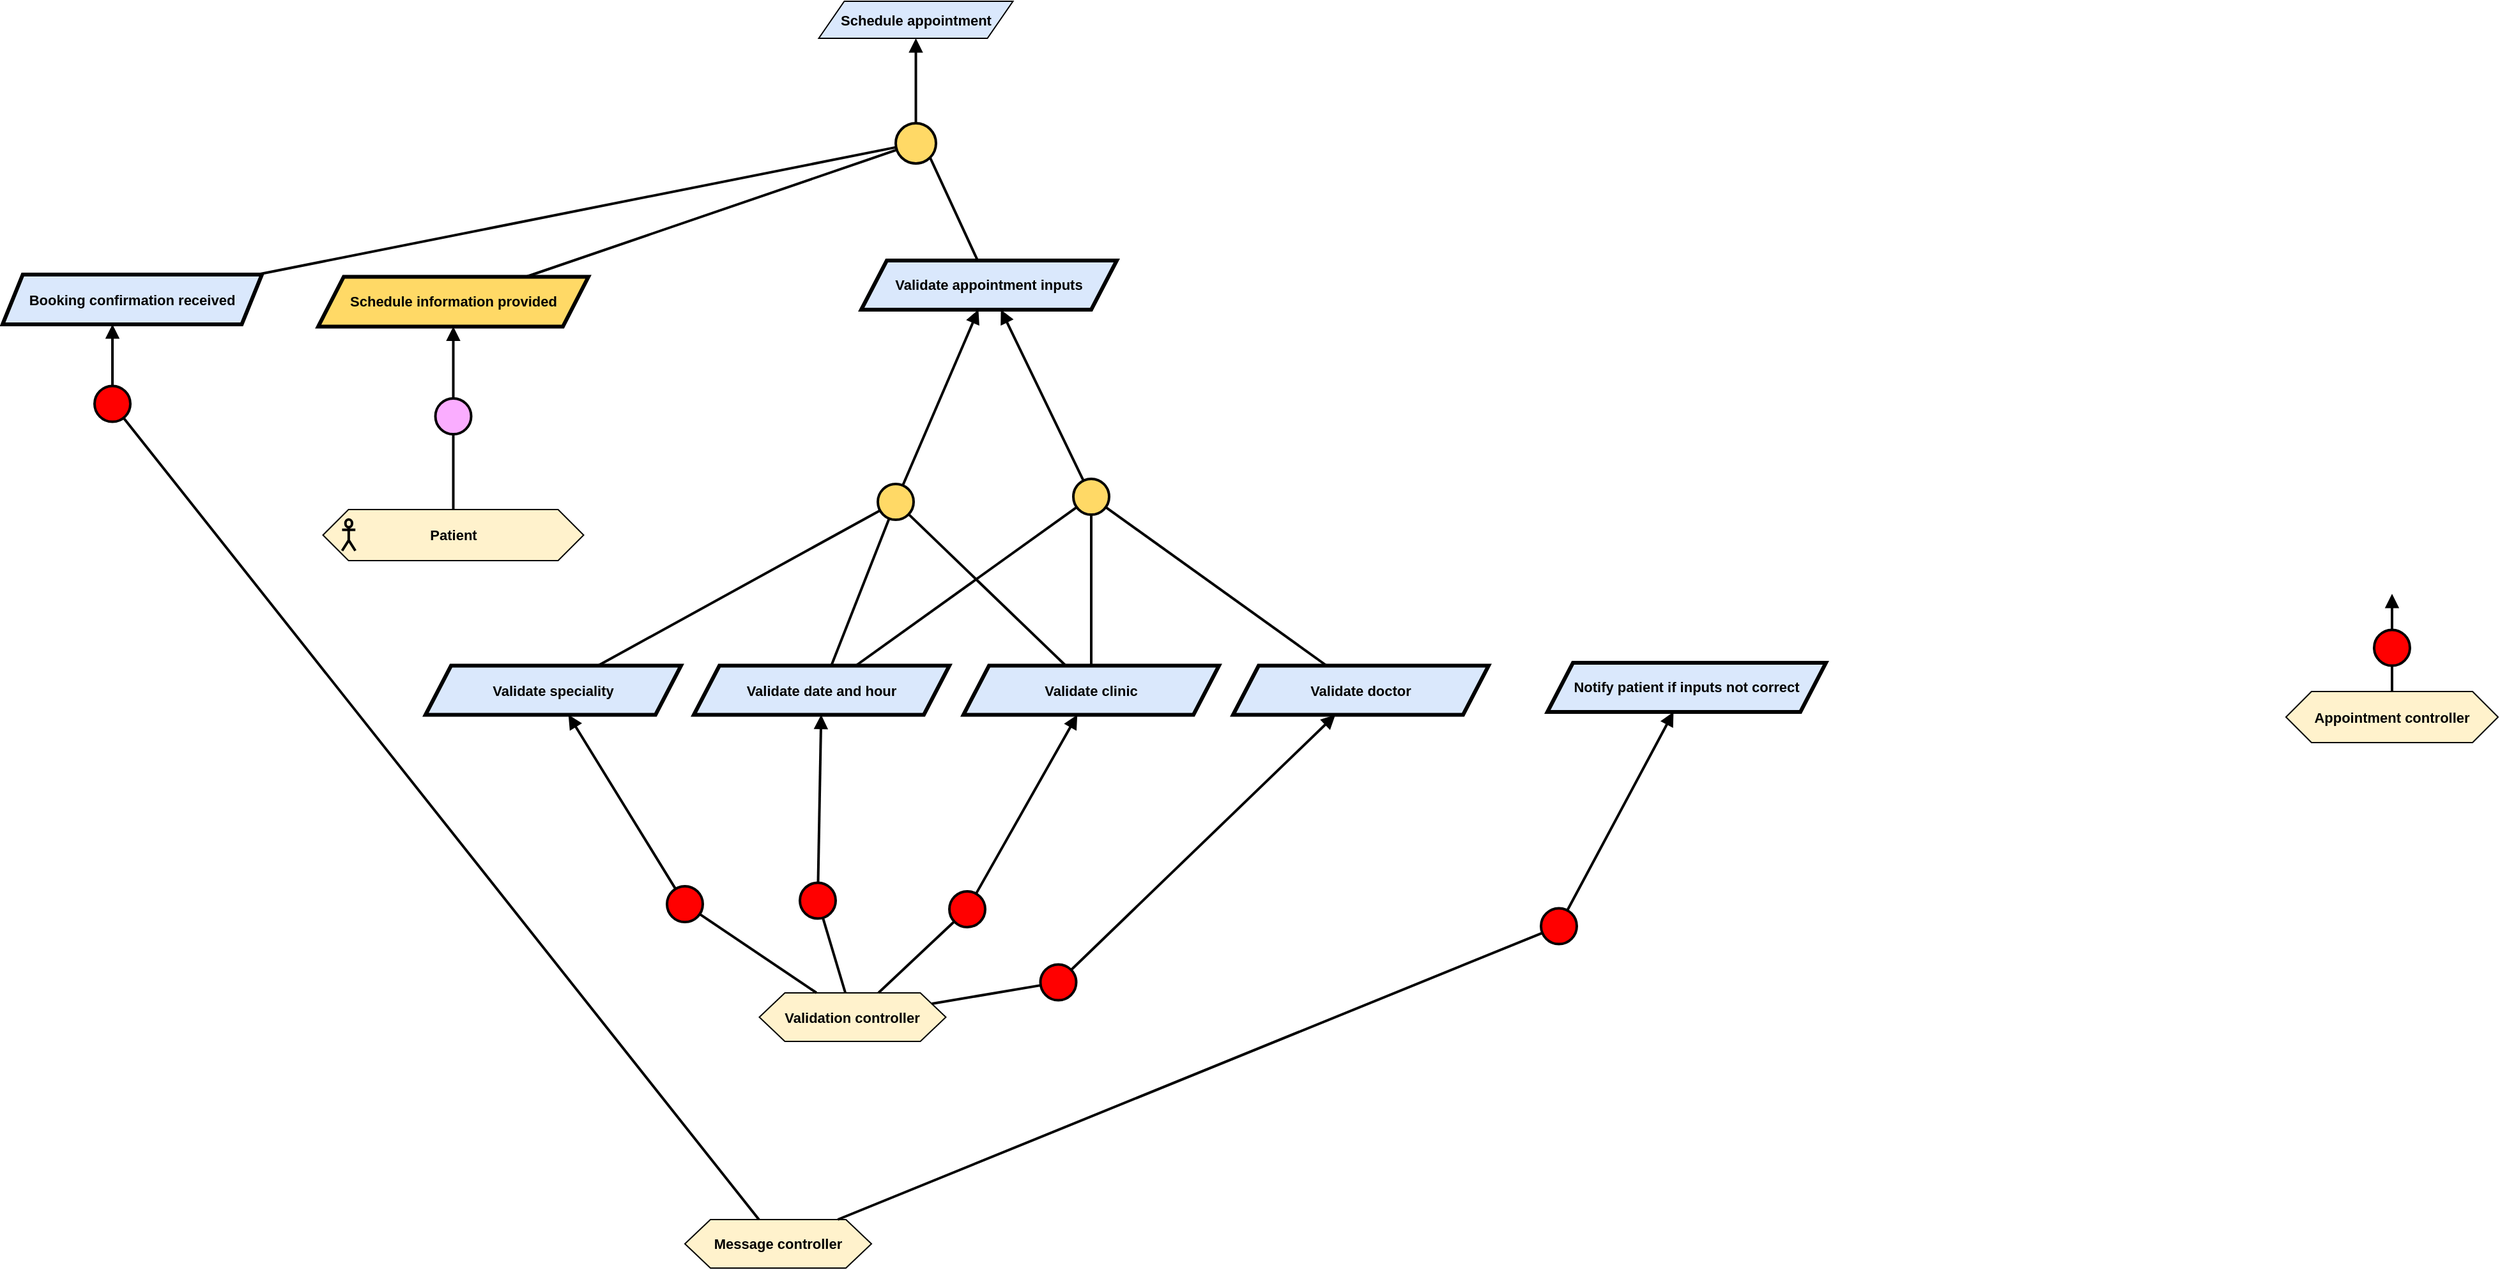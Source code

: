 <mxfile version="24.2.5" type="github">
  <diagram name="Page-1" id="M_wEQLcIumDKBrQ4-JNB">
    <mxGraphModel dx="8118" dy="632" grid="0" gridSize="10" guides="1" tooltips="1" connect="1" arrows="1" fold="1" page="0" pageScale="1" pageWidth="827" pageHeight="1169" math="0" shadow="0">
      <root>
        <mxCell id="0" />
        <mxCell id="1" parent="0" />
        <mxCell id="FIXR1feLg8hahodherzo-3" value="&lt;b&gt;Schedule appointment&lt;/b&gt;" style="shape=parallelogram;perimeter=parallelogramPerimeter;whiteSpace=wrap;html=1;fixedSize=1;fillColor=#dae8fc;strokeColor=#000000;fontFamily=Helvetica;fontSize=11;fontColor=default;labelBackgroundColor=none;" vertex="1" parent="1">
          <mxGeometry x="-4708.25" y="1134" width="152" height="29" as="geometry" />
        </mxCell>
        <mxCell id="FIXR1feLg8hahodherzo-21" value="&lt;div&gt;&lt;b&gt;Validation controller&lt;/b&gt;&lt;/div&gt;" style="shape=hexagon;perimeter=hexagonPerimeter2;whiteSpace=wrap;html=1;fixedSize=1;fillColor=#FFF2CC;fontFamily=Helvetica;fontSize=11;fontColor=default;labelBackgroundColor=none;" vertex="1" parent="1">
          <mxGeometry x="-4754.75" y="1910.5" width="146" height="38" as="geometry" />
        </mxCell>
        <mxCell id="FIXR1feLg8hahodherzo-30" value="&lt;div&gt;&lt;b&gt;Message controller&lt;/b&gt;&lt;/div&gt;" style="shape=hexagon;perimeter=hexagonPerimeter2;whiteSpace=wrap;html=1;fixedSize=1;fillColor=#FFF2CC;fontFamily=Helvetica;fontSize=11;fontColor=default;labelBackgroundColor=none;" vertex="1" parent="1">
          <mxGeometry x="-4813" y="2088" width="146" height="38" as="geometry" />
        </mxCell>
        <mxCell id="FIXR1feLg8hahodherzo-34" value="&lt;b&gt;Booking confirmation received&lt;/b&gt;" style="shape=parallelogram;perimeter=parallelogramPerimeter;whiteSpace=wrap;html=1;fixedSize=1;fillColor=#dae8fc;strokeColor=#000000;strokeWidth=3;fontFamily=Helvetica;fontSize=11;fontColor=default;labelBackgroundColor=none;size=15.809;" vertex="1" parent="1">
          <mxGeometry x="-5347" y="1348" width="203" height="39" as="geometry" />
        </mxCell>
        <mxCell id="FIXR1feLg8hahodherzo-35" value="&lt;b&gt;Schedule information provided&lt;/b&gt;" style="shape=parallelogram;perimeter=parallelogramPerimeter;whiteSpace=wrap;html=1;fixedSize=1;fillColor=#FFD966;strokeColor=#000000;strokeWidth=3;fontFamily=Helvetica;fontSize=11;fontColor=default;labelBackgroundColor=none;" vertex="1" parent="1">
          <mxGeometry x="-5100" y="1349.75" width="211.5" height="39" as="geometry" />
        </mxCell>
        <mxCell id="FIXR1feLg8hahodherzo-36" value="&lt;b&gt;Validate appointment inputs&lt;/b&gt;" style="shape=parallelogram;perimeter=parallelogramPerimeter;whiteSpace=wrap;html=1;fixedSize=1;fillColor=#dae8fc;strokeColor=#000000;strokeWidth=3;fontFamily=Helvetica;fontSize=11;fontColor=default;labelBackgroundColor=none;" vertex="1" parent="1">
          <mxGeometry x="-4675" y="1337" width="200" height="38.5" as="geometry" />
        </mxCell>
        <mxCell id="FIXR1feLg8hahodherzo-37" value="" style="group;fontFamily=Helvetica;fontSize=11;fontColor=default;labelBackgroundColor=default;" vertex="1" connectable="0" parent="1">
          <mxGeometry x="-5096.25" y="1532" width="204" height="40" as="geometry" />
        </mxCell>
        <mxCell id="FIXR1feLg8hahodherzo-38" value="&lt;b&gt;Patient&lt;/b&gt;" style="shape=hexagon;perimeter=hexagonPerimeter2;whiteSpace=wrap;html=1;fixedSize=1;fillColor=#FFF2CC;fontFamily=Helvetica;fontSize=11;fontColor=default;labelBackgroundColor=none;" vertex="1" parent="FIXR1feLg8hahodherzo-37">
          <mxGeometry width="204" height="40" as="geometry" />
        </mxCell>
        <mxCell id="FIXR1feLg8hahodherzo-39" value="" style="shape=umlActor;verticalLabelPosition=bottom;verticalAlign=top;html=1;outlineConnect=0;fillColor=none;strokeWidth=2;fontFamily=Helvetica;fontSize=11;fontColor=default;labelBackgroundColor=default;" vertex="1" parent="FIXR1feLg8hahodherzo-37">
          <mxGeometry x="14.983" y="7.75" width="10.373" height="24.5" as="geometry" />
        </mxCell>
        <mxCell id="FIXR1feLg8hahodherzo-40" value="" style="ellipse;whiteSpace=wrap;html=1;aspect=fixed;fillColor=#FAADFF;strokeWidth=2;fontFamily=Helvetica;fontSize=11;fontColor=default;labelBackgroundColor=default;" vertex="1" parent="1">
          <mxGeometry x="-5008.25" y="1445" width="28" height="28" as="geometry" />
        </mxCell>
        <mxCell id="FIXR1feLg8hahodherzo-41" value="" style="endArrow=block;html=1;rounded=0;endFill=1;strokeWidth=2;strokeColor=default;align=center;verticalAlign=middle;fontFamily=Helvetica;fontSize=11;fontColor=default;labelBackgroundColor=default;" edge="1" parent="1" source="FIXR1feLg8hahodherzo-40" target="FIXR1feLg8hahodherzo-35">
          <mxGeometry width="50" height="50" relative="1" as="geometry">
            <mxPoint x="-4902.065" y="1432.222" as="sourcePoint" />
            <mxPoint x="-4628.758" y="1524.844" as="targetPoint" />
          </mxGeometry>
        </mxCell>
        <mxCell id="FIXR1feLg8hahodherzo-42" value="" style="endArrow=none;html=1;rounded=0;strokeWidth=2;strokeColor=default;align=center;verticalAlign=middle;fontFamily=Helvetica;fontSize=11;fontColor=default;labelBackgroundColor=default;" edge="1" parent="1" source="FIXR1feLg8hahodherzo-38" target="FIXR1feLg8hahodherzo-40">
          <mxGeometry width="50" height="50" relative="1" as="geometry">
            <mxPoint x="-4820" y="1496.25" as="sourcePoint" />
            <mxPoint x="-4878.06" y="1430.25" as="targetPoint" />
          </mxGeometry>
        </mxCell>
        <mxCell id="FIXR1feLg8hahodherzo-43" value="" style="ellipse;whiteSpace=wrap;html=1;aspect=fixed;fillColor=#FFD966;strokeWidth=2;" vertex="1" parent="1">
          <mxGeometry x="-4648" y="1229.5" width="31.5" height="31.5" as="geometry" />
        </mxCell>
        <mxCell id="FIXR1feLg8hahodherzo-44" value="" style="endArrow=block;html=1;rounded=0;endFill=1;strokeWidth=2;" edge="1" parent="1" source="FIXR1feLg8hahodherzo-43" target="FIXR1feLg8hahodherzo-3">
          <mxGeometry width="50" height="50" relative="1" as="geometry">
            <mxPoint x="-4851.005" y="1273.972" as="sourcePoint" />
            <mxPoint x="-4855" y="1229" as="targetPoint" />
          </mxGeometry>
        </mxCell>
        <mxCell id="FIXR1feLg8hahodherzo-45" value="" style="endArrow=none;html=1;rounded=0;strokeWidth=2;" edge="1" parent="1" source="FIXR1feLg8hahodherzo-35" target="FIXR1feLg8hahodherzo-43">
          <mxGeometry width="50" height="50" relative="1" as="geometry">
            <mxPoint x="-4852" y="1336" as="sourcePoint" />
            <mxPoint x="-4827" y="1272" as="targetPoint" />
          </mxGeometry>
        </mxCell>
        <mxCell id="FIXR1feLg8hahodherzo-46" value="" style="endArrow=none;html=1;rounded=0;entryX=1;entryY=1;entryDx=0;entryDy=0;strokeWidth=2;" edge="1" parent="1" source="FIXR1feLg8hahodherzo-36" target="FIXR1feLg8hahodherzo-43">
          <mxGeometry width="50" height="50" relative="1" as="geometry">
            <mxPoint x="-4831" y="1382" as="sourcePoint" />
            <mxPoint x="-4781" y="1332" as="targetPoint" />
          </mxGeometry>
        </mxCell>
        <mxCell id="FIXR1feLg8hahodherzo-47" value="" style="endArrow=none;html=1;rounded=0;strokeWidth=2;" edge="1" parent="1" source="FIXR1feLg8hahodherzo-43" target="FIXR1feLg8hahodherzo-34">
          <mxGeometry width="50" height="50" relative="1" as="geometry">
            <mxPoint x="-4511" y="1335" as="sourcePoint" />
            <mxPoint x="-4461" y="1285" as="targetPoint" />
          </mxGeometry>
        </mxCell>
        <mxCell id="FIXR1feLg8hahodherzo-48" value="&lt;b&gt;Appointment controller&lt;/b&gt;" style="shape=hexagon;perimeter=hexagonPerimeter2;whiteSpace=wrap;html=1;fixedSize=1;fillColor=#FFF2CC;fontFamily=Helvetica;fontSize=11;fontColor=default;labelBackgroundColor=none;" vertex="1" parent="1">
          <mxGeometry x="-3560" y="1674.5" width="166" height="40" as="geometry" />
        </mxCell>
        <mxCell id="FIXR1feLg8hahodherzo-52" value="" style="ellipse;whiteSpace=wrap;html=1;aspect=fixed;fillColor=#FF0000;strokeWidth=2;" vertex="1" parent="1">
          <mxGeometry x="-5275" y="1435.25" width="28" height="28" as="geometry" />
        </mxCell>
        <mxCell id="FIXR1feLg8hahodherzo-53" value="" style="endArrow=block;html=1;rounded=0;endFill=1;strokeWidth=2;" edge="1" parent="1" source="FIXR1feLg8hahodherzo-52">
          <mxGeometry width="50" height="50" relative="1" as="geometry">
            <mxPoint x="-4733.505" y="1433.972" as="sourcePoint" />
            <mxPoint x="-5261" y="1387" as="targetPoint" />
          </mxGeometry>
        </mxCell>
        <mxCell id="FIXR1feLg8hahodherzo-54" value="" style="endArrow=none;html=1;rounded=0;strokeWidth=2;" edge="1" parent="1" source="FIXR1feLg8hahodherzo-30" target="FIXR1feLg8hahodherzo-52">
          <mxGeometry width="50" height="50" relative="1" as="geometry">
            <mxPoint x="-4733.091" y="1465" as="sourcePoint" />
            <mxPoint x="-4709.5" y="1432" as="targetPoint" />
            <Array as="points" />
          </mxGeometry>
        </mxCell>
        <mxCell id="FIXR1feLg8hahodherzo-80" value="" style="ellipse;whiteSpace=wrap;html=1;aspect=fixed;fillColor=#FF0000;strokeWidth=2;" vertex="1" parent="1">
          <mxGeometry x="-3491" y="1626.25" width="28" height="28" as="geometry" />
        </mxCell>
        <mxCell id="FIXR1feLg8hahodherzo-81" value="" style="endArrow=block;html=1;rounded=0;endFill=1;strokeWidth=2;" edge="1" source="FIXR1feLg8hahodherzo-80" parent="1">
          <mxGeometry width="50" height="50" relative="1" as="geometry">
            <mxPoint x="-3515.005" y="1624.222" as="sourcePoint" />
            <mxPoint x="-3477" y="1598" as="targetPoint" />
          </mxGeometry>
        </mxCell>
        <mxCell id="FIXR1feLg8hahodherzo-82" value="" style="endArrow=none;html=1;rounded=0;strokeWidth=2;" edge="1" target="FIXR1feLg8hahodherzo-80" parent="1" source="FIXR1feLg8hahodherzo-48">
          <mxGeometry width="50" height="50" relative="1" as="geometry">
            <mxPoint x="-3516" y="1686.25" as="sourcePoint" />
            <mxPoint x="-3491" y="1622.25" as="targetPoint" />
          </mxGeometry>
        </mxCell>
        <mxCell id="FIXR1feLg8hahodherzo-95" value="&lt;b&gt;Validate speciality&lt;/b&gt;" style="shape=parallelogram;perimeter=parallelogramPerimeter;whiteSpace=wrap;html=1;fixedSize=1;fillColor=#dae8fc;strokeColor=#000000;strokeWidth=3;fontFamily=Helvetica;fontSize=11;fontColor=default;labelBackgroundColor=none;" vertex="1" parent="1">
          <mxGeometry x="-5016" y="1654.25" width="200" height="38.5" as="geometry" />
        </mxCell>
        <mxCell id="FIXR1feLg8hahodherzo-97" value="&lt;b&gt;Validate date and hour&lt;/b&gt;" style="shape=parallelogram;perimeter=parallelogramPerimeter;whiteSpace=wrap;html=1;fixedSize=1;fillColor=#dae8fc;strokeColor=#000000;strokeWidth=3;fontFamily=Helvetica;fontSize=11;fontColor=default;labelBackgroundColor=none;" vertex="1" parent="1">
          <mxGeometry x="-4806" y="1654.25" width="200" height="38.5" as="geometry" />
        </mxCell>
        <mxCell id="FIXR1feLg8hahodherzo-98" value="&lt;b&gt;Validate clinic&lt;/b&gt;" style="shape=parallelogram;perimeter=parallelogramPerimeter;whiteSpace=wrap;html=1;fixedSize=1;fillColor=#dae8fc;strokeColor=#000000;strokeWidth=3;fontFamily=Helvetica;fontSize=11;fontColor=default;labelBackgroundColor=none;" vertex="1" parent="1">
          <mxGeometry x="-4595" y="1654.25" width="200" height="38.5" as="geometry" />
        </mxCell>
        <mxCell id="FIXR1feLg8hahodherzo-99" value="" style="ellipse;whiteSpace=wrap;html=1;aspect=fixed;fillColor=#FFD966;strokeWidth=2;" vertex="1" parent="1">
          <mxGeometry x="-4662" y="1512" width="28" height="28" as="geometry" />
        </mxCell>
        <mxCell id="FIXR1feLg8hahodherzo-100" value="" style="endArrow=none;html=1;rounded=0;strokeWidth=2;" edge="1" source="FIXR1feLg8hahodherzo-95" target="FIXR1feLg8hahodherzo-99" parent="1">
          <mxGeometry width="50" height="50" relative="1" as="geometry">
            <mxPoint x="-4497.75" y="1828" as="sourcePoint" />
            <mxPoint x="-4472.75" y="1764" as="targetPoint" />
          </mxGeometry>
        </mxCell>
        <mxCell id="FIXR1feLg8hahodherzo-102" value="" style="endArrow=none;html=1;rounded=0;strokeWidth=2;" edge="1" source="FIXR1feLg8hahodherzo-97" target="FIXR1feLg8hahodherzo-99" parent="1">
          <mxGeometry width="50" height="50" relative="1" as="geometry">
            <mxPoint x="-4356.75" y="1763" as="sourcePoint" />
            <mxPoint x="-4379.75" y="1733" as="targetPoint" />
          </mxGeometry>
        </mxCell>
        <mxCell id="FIXR1feLg8hahodherzo-103" value="" style="endArrow=none;html=1;rounded=0;strokeWidth=2;" edge="1" source="FIXR1feLg8hahodherzo-98" target="FIXR1feLg8hahodherzo-99" parent="1">
          <mxGeometry width="50" height="50" relative="1" as="geometry">
            <mxPoint x="-4401.75" y="1793" as="sourcePoint" />
            <mxPoint x="-4424.75" y="1763" as="targetPoint" />
          </mxGeometry>
        </mxCell>
        <mxCell id="FIXR1feLg8hahodherzo-107" value="&lt;b&gt;Validate doctor&lt;/b&gt;" style="shape=parallelogram;perimeter=parallelogramPerimeter;whiteSpace=wrap;html=1;fixedSize=1;fillColor=#dae8fc;strokeColor=#000000;strokeWidth=3;fontFamily=Helvetica;fontSize=11;fontColor=default;labelBackgroundColor=none;" vertex="1" parent="1">
          <mxGeometry x="-4384" y="1654.25" width="200" height="38.5" as="geometry" />
        </mxCell>
        <mxCell id="FIXR1feLg8hahodherzo-108" value="" style="endArrow=none;html=1;rounded=0;strokeWidth=2;" edge="1" parent="1" source="FIXR1feLg8hahodherzo-107" target="FIXR1feLg8hahodherzo-132">
          <mxGeometry width="50" height="50" relative="1" as="geometry">
            <mxPoint x="-4048.75" y="1770" as="sourcePoint" />
            <mxPoint x="-4207.75" y="1716" as="targetPoint" />
          </mxGeometry>
        </mxCell>
        <mxCell id="FIXR1feLg8hahodherzo-110" value="" style="endArrow=block;html=1;rounded=0;endFill=1;strokeWidth=2;" edge="1" source="FIXR1feLg8hahodherzo-99" parent="1" target="FIXR1feLg8hahodherzo-36">
          <mxGeometry width="50" height="50" relative="1" as="geometry">
            <mxPoint x="-4207.278" y="1675.01" as="sourcePoint" />
            <mxPoint x="-4447.75" y="1508.5" as="targetPoint" />
          </mxGeometry>
        </mxCell>
        <mxCell id="FIXR1feLg8hahodherzo-112" value="" style="ellipse;whiteSpace=wrap;html=1;aspect=fixed;fillColor=#FF0000;strokeWidth=2;direction=south;" vertex="1" parent="1">
          <mxGeometry x="-4827" y="1827" width="28" height="28" as="geometry" />
        </mxCell>
        <mxCell id="FIXR1feLg8hahodherzo-113" value="" style="endArrow=block;html=1;rounded=0;endFill=1;strokeWidth=2;" edge="1" source="FIXR1feLg8hahodherzo-112" parent="1" target="FIXR1feLg8hahodherzo-95">
          <mxGeometry width="50" height="50" relative="1" as="geometry">
            <mxPoint x="-4588.655" y="1794.222" as="sourcePoint" />
            <mxPoint x="-4602.75" y="1761.25" as="targetPoint" />
          </mxGeometry>
        </mxCell>
        <mxCell id="FIXR1feLg8hahodherzo-114" value="" style="endArrow=none;html=1;rounded=0;strokeWidth=2;" edge="1" target="FIXR1feLg8hahodherzo-112" parent="1" source="FIXR1feLg8hahodherzo-21">
          <mxGeometry width="50" height="50" relative="1" as="geometry">
            <mxPoint x="-4809.75" y="2022.5" as="sourcePoint" />
            <mxPoint x="-4564.65" y="1792.25" as="targetPoint" />
          </mxGeometry>
        </mxCell>
        <mxCell id="FIXR1feLg8hahodherzo-117" value="" style="ellipse;whiteSpace=wrap;html=1;aspect=fixed;fillColor=#FF0000;strokeWidth=2;" vertex="1" parent="1">
          <mxGeometry x="-4723" y="1824.25" width="28" height="28" as="geometry" />
        </mxCell>
        <mxCell id="FIXR1feLg8hahodherzo-118" value="" style="endArrow=block;html=1;rounded=0;endFill=1;strokeWidth=2;" edge="1" parent="1" source="FIXR1feLg8hahodherzo-117" target="FIXR1feLg8hahodherzo-97">
          <mxGeometry width="50" height="50" relative="1" as="geometry">
            <mxPoint x="-4512.655" y="1786.222" as="sourcePoint" />
            <mxPoint x="-4826.75" y="1685.25" as="targetPoint" />
          </mxGeometry>
        </mxCell>
        <mxCell id="FIXR1feLg8hahodherzo-119" value="" style="endArrow=none;html=1;rounded=0;strokeWidth=2;" edge="1" parent="1" target="FIXR1feLg8hahodherzo-117" source="FIXR1feLg8hahodherzo-21">
          <mxGeometry width="50" height="50" relative="1" as="geometry">
            <mxPoint x="-4649.66" y="1892.5" as="sourcePoint" />
            <mxPoint x="-4488.65" y="1784.25" as="targetPoint" />
          </mxGeometry>
        </mxCell>
        <mxCell id="FIXR1feLg8hahodherzo-120" value="" style="ellipse;whiteSpace=wrap;html=1;aspect=fixed;fillColor=#FF0000;strokeWidth=2;" vertex="1" parent="1">
          <mxGeometry x="-4606" y="1831" width="28" height="28" as="geometry" />
        </mxCell>
        <mxCell id="FIXR1feLg8hahodherzo-121" value="" style="endArrow=block;html=1;rounded=0;endFill=1;strokeWidth=2;" edge="1" parent="1" source="FIXR1feLg8hahodherzo-120" target="FIXR1feLg8hahodherzo-98">
          <mxGeometry width="50" height="50" relative="1" as="geometry">
            <mxPoint x="-4502.655" y="1796.222" as="sourcePoint" />
            <mxPoint x="-4696.75" y="1703.25" as="targetPoint" />
          </mxGeometry>
        </mxCell>
        <mxCell id="FIXR1feLg8hahodherzo-122" value="" style="endArrow=none;html=1;rounded=0;strokeWidth=2;" edge="1" parent="1" target="FIXR1feLg8hahodherzo-120" source="FIXR1feLg8hahodherzo-21">
          <mxGeometry width="50" height="50" relative="1" as="geometry">
            <mxPoint x="-4679.75" y="1920.25" as="sourcePoint" />
            <mxPoint x="-4478.65" y="1794.25" as="targetPoint" />
          </mxGeometry>
        </mxCell>
        <mxCell id="FIXR1feLg8hahodherzo-123" value="" style="ellipse;whiteSpace=wrap;html=1;aspect=fixed;fillColor=#FF0000;strokeWidth=2;" vertex="1" parent="1">
          <mxGeometry x="-4534.75" y="1888.25" width="28" height="28" as="geometry" />
        </mxCell>
        <mxCell id="FIXR1feLg8hahodherzo-124" value="" style="endArrow=block;html=1;rounded=0;endFill=1;strokeWidth=2;" edge="1" parent="1" source="FIXR1feLg8hahodherzo-123" target="FIXR1feLg8hahodherzo-107">
          <mxGeometry width="50" height="50" relative="1" as="geometry">
            <mxPoint x="-4492.655" y="1806.222" as="sourcePoint" />
            <mxPoint x="-4499.75" y="1703.25" as="targetPoint" />
          </mxGeometry>
        </mxCell>
        <mxCell id="FIXR1feLg8hahodherzo-125" value="" style="endArrow=none;html=1;rounded=0;strokeWidth=2;" edge="1" parent="1" source="FIXR1feLg8hahodherzo-21" target="FIXR1feLg8hahodherzo-123">
          <mxGeometry width="50" height="50" relative="1" as="geometry">
            <mxPoint x="-4659.75" y="1920.25" as="sourcePoint" />
            <mxPoint x="-4626.75" y="1868.25" as="targetPoint" />
          </mxGeometry>
        </mxCell>
        <mxCell id="FIXR1feLg8hahodherzo-126" value="&lt;b&gt;Notify patient if inputs not correct&lt;/b&gt;" style="shape=parallelogram;perimeter=parallelogramPerimeter;whiteSpace=wrap;html=1;fixedSize=1;fillColor=#dae8fc;strokeColor=#000000;strokeWidth=3;fontFamily=Helvetica;fontSize=11;fontColor=default;labelBackgroundColor=none;" vertex="1" parent="1">
          <mxGeometry x="-4138" y="1652" width="218" height="38.5" as="geometry" />
        </mxCell>
        <mxCell id="FIXR1feLg8hahodherzo-127" value="" style="ellipse;whiteSpace=wrap;html=1;aspect=fixed;fillColor=#FF0000;strokeWidth=2;" vertex="1" parent="1">
          <mxGeometry x="-4143" y="1844.25" width="28" height="28" as="geometry" />
        </mxCell>
        <mxCell id="FIXR1feLg8hahodherzo-128" value="" style="endArrow=block;html=1;rounded=0;endFill=1;strokeWidth=2;" edge="1" source="FIXR1feLg8hahodherzo-127" parent="1" target="FIXR1feLg8hahodherzo-126">
          <mxGeometry width="50" height="50" relative="1" as="geometry">
            <mxPoint x="-4469.005" y="1756.972" as="sourcePoint" />
            <mxPoint x="-4473" y="1712" as="targetPoint" />
          </mxGeometry>
        </mxCell>
        <mxCell id="FIXR1feLg8hahodherzo-129" value="" style="endArrow=none;html=1;rounded=0;strokeWidth=2;" edge="1" target="FIXR1feLg8hahodherzo-127" parent="1" source="FIXR1feLg8hahodherzo-30">
          <mxGeometry width="50" height="50" relative="1" as="geometry">
            <mxPoint x="-4470" y="1819" as="sourcePoint" />
            <mxPoint x="-4445" y="1755" as="targetPoint" />
          </mxGeometry>
        </mxCell>
        <mxCell id="FIXR1feLg8hahodherzo-132" value="" style="ellipse;whiteSpace=wrap;html=1;aspect=fixed;fillColor=#FFD966;strokeWidth=2;" vertex="1" parent="1">
          <mxGeometry x="-4509" y="1508" width="28" height="28" as="geometry" />
        </mxCell>
        <mxCell id="FIXR1feLg8hahodherzo-133" value="" style="endArrow=block;html=1;rounded=0;endFill=1;strokeWidth=2;" edge="1" parent="1" source="FIXR1feLg8hahodherzo-132" target="FIXR1feLg8hahodherzo-36">
          <mxGeometry width="50" height="50" relative="1" as="geometry">
            <mxPoint x="-4530" y="1530" as="sourcePoint" />
            <mxPoint x="-4502" y="1385" as="targetPoint" />
          </mxGeometry>
        </mxCell>
        <mxCell id="FIXR1feLg8hahodherzo-134" value="" style="endArrow=none;html=1;rounded=0;strokeWidth=2;" edge="1" parent="1" source="FIXR1feLg8hahodherzo-98" target="FIXR1feLg8hahodherzo-132">
          <mxGeometry width="50" height="50" relative="1" as="geometry">
            <mxPoint x="-4492" y="1664" as="sourcePoint" />
            <mxPoint x="-4528" y="1557" as="targetPoint" />
          </mxGeometry>
        </mxCell>
        <mxCell id="FIXR1feLg8hahodherzo-135" value="" style="endArrow=none;html=1;rounded=0;strokeWidth=2;" edge="1" parent="1" source="FIXR1feLg8hahodherzo-97" target="FIXR1feLg8hahodherzo-132">
          <mxGeometry width="50" height="50" relative="1" as="geometry">
            <mxPoint x="-4688" y="1664" as="sourcePoint" />
            <mxPoint x="-4643" y="1549" as="targetPoint" />
          </mxGeometry>
        </mxCell>
      </root>
    </mxGraphModel>
  </diagram>
</mxfile>
